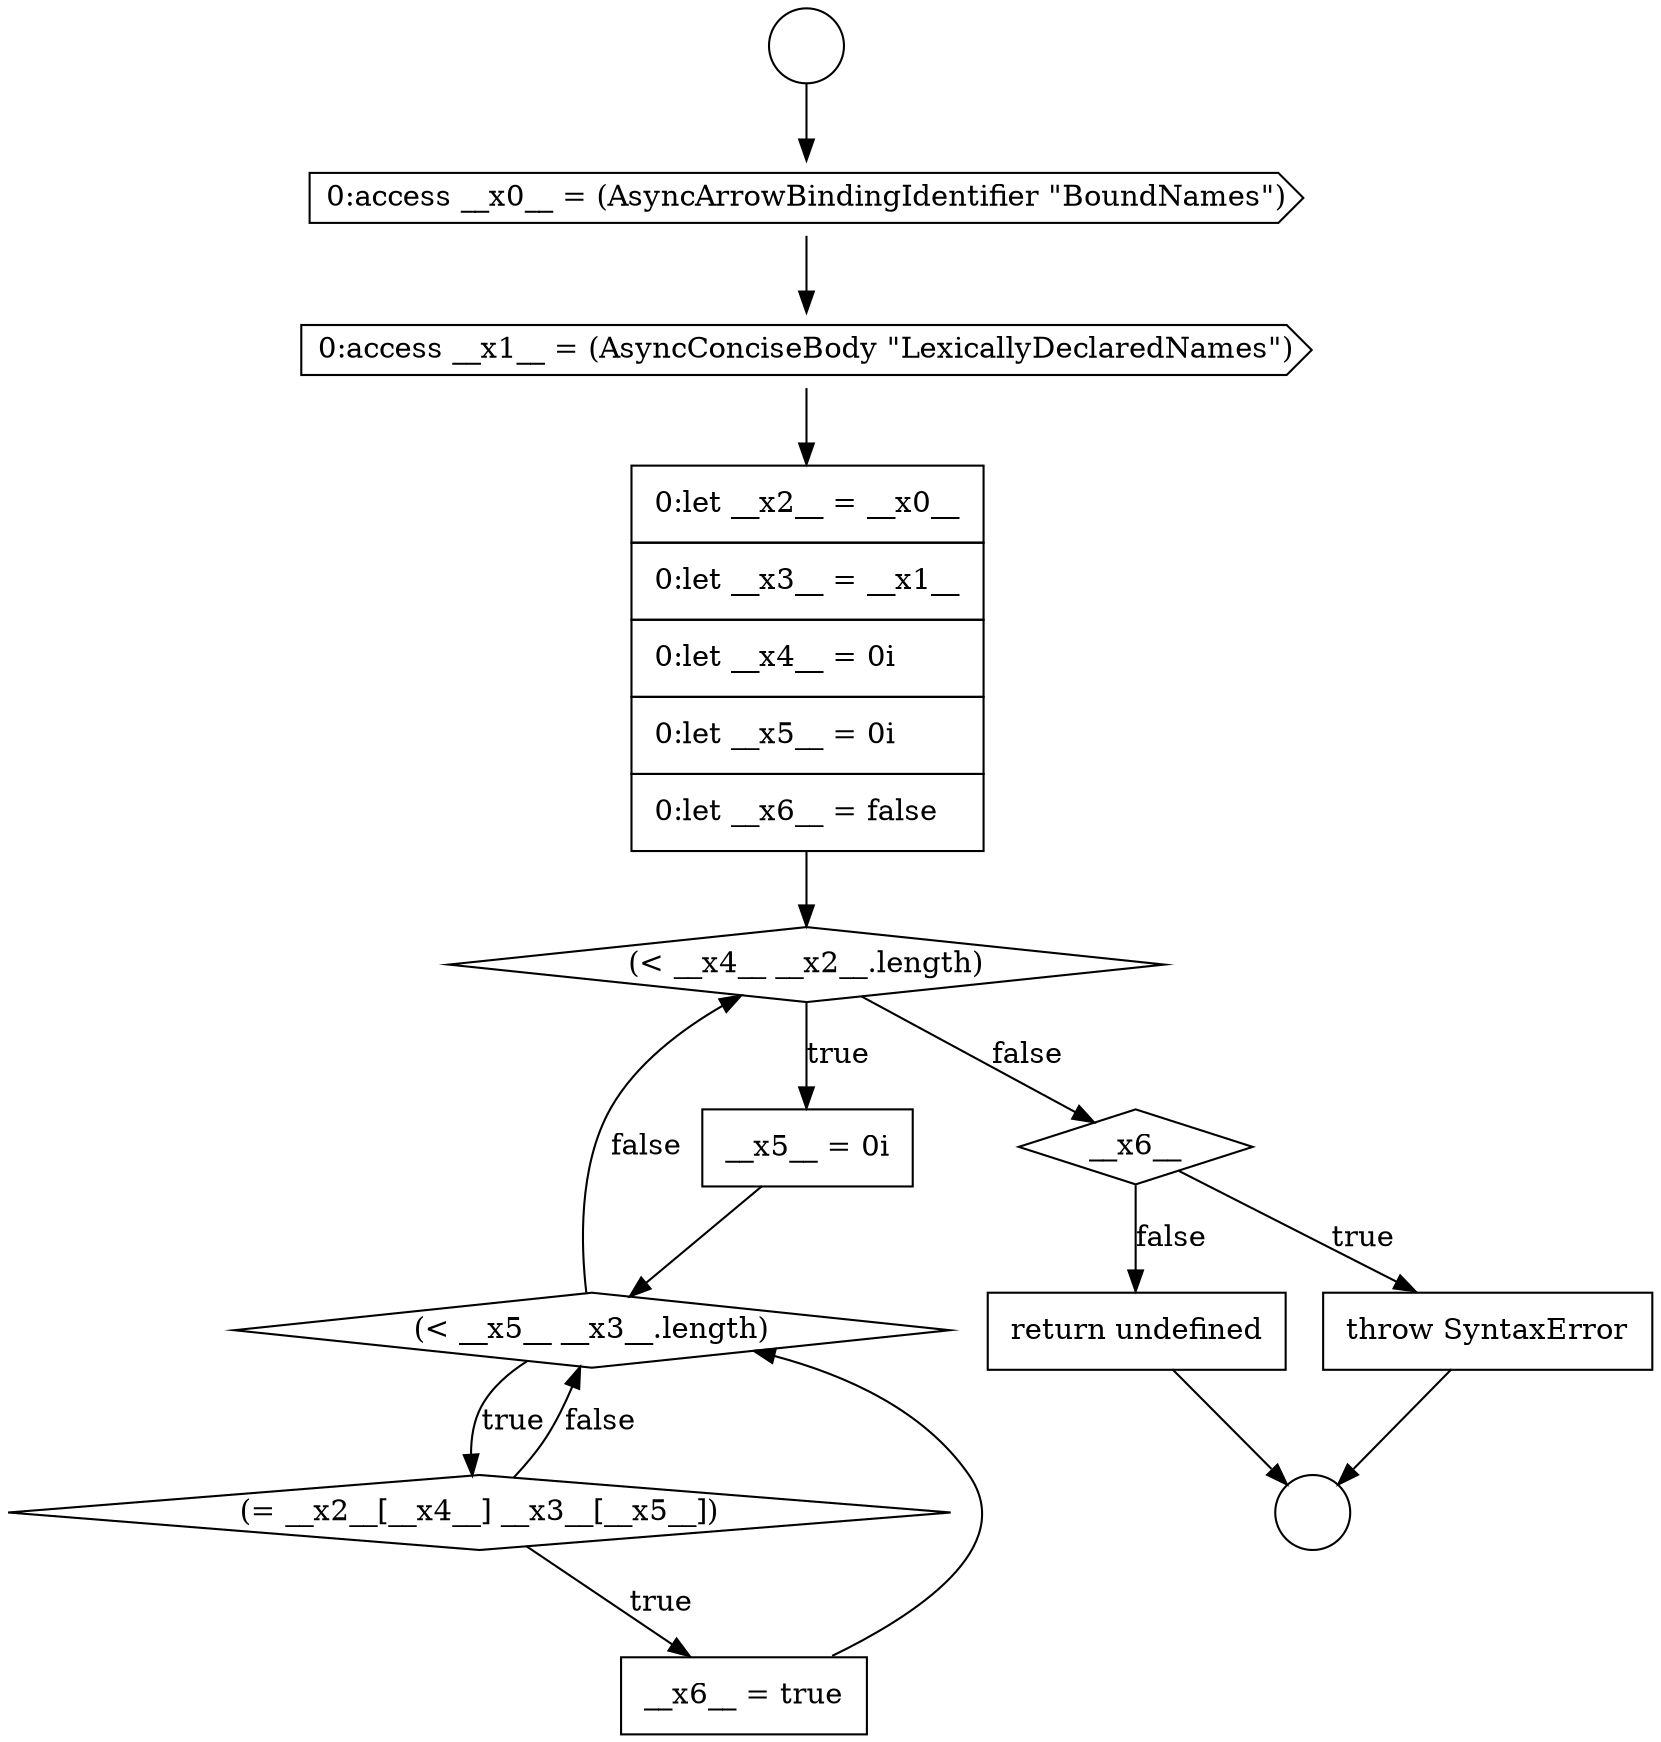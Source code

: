 digraph {
  node19464 [shape=cds, label=<<font color="black">0:access __x1__ = (AsyncConciseBody &quot;LexicallyDeclaredNames&quot;)</font>> color="black" fillcolor="white" style=filled]
  node19462 [shape=circle label=" " color="black" fillcolor="white" style=filled]
  node19468 [shape=diamond, label=<<font color="black">(&lt; __x5__ __x3__.length)</font>> color="black" fillcolor="white" style=filled]
  node19467 [shape=none, margin=0, label=<<font color="black">
    <table border="0" cellborder="1" cellspacing="0" cellpadding="10">
      <tr><td align="left">__x5__ = 0i</td></tr>
    </table>
  </font>> color="black" fillcolor="white" style=filled]
  node19471 [shape=diamond, label=<<font color="black">__x6__</font>> color="black" fillcolor="white" style=filled]
  node19466 [shape=diamond, label=<<font color="black">(&lt; __x4__ __x2__.length)</font>> color="black" fillcolor="white" style=filled]
  node19470 [shape=none, margin=0, label=<<font color="black">
    <table border="0" cellborder="1" cellspacing="0" cellpadding="10">
      <tr><td align="left">__x6__ = true</td></tr>
    </table>
  </font>> color="black" fillcolor="white" style=filled]
  node19465 [shape=none, margin=0, label=<<font color="black">
    <table border="0" cellborder="1" cellspacing="0" cellpadding="10">
      <tr><td align="left">0:let __x2__ = __x0__</td></tr>
      <tr><td align="left">0:let __x3__ = __x1__</td></tr>
      <tr><td align="left">0:let __x4__ = 0i</td></tr>
      <tr><td align="left">0:let __x5__ = 0i</td></tr>
      <tr><td align="left">0:let __x6__ = false</td></tr>
    </table>
  </font>> color="black" fillcolor="white" style=filled]
  node19463 [shape=cds, label=<<font color="black">0:access __x0__ = (AsyncArrowBindingIdentifier &quot;BoundNames&quot;)</font>> color="black" fillcolor="white" style=filled]
  node19461 [shape=circle label=" " color="black" fillcolor="white" style=filled]
  node19469 [shape=diamond, label=<<font color="black">(= __x2__[__x4__] __x3__[__x5__])</font>> color="black" fillcolor="white" style=filled]
  node19473 [shape=none, margin=0, label=<<font color="black">
    <table border="0" cellborder="1" cellspacing="0" cellpadding="10">
      <tr><td align="left">return undefined</td></tr>
    </table>
  </font>> color="black" fillcolor="white" style=filled]
  node19472 [shape=none, margin=0, label=<<font color="black">
    <table border="0" cellborder="1" cellspacing="0" cellpadding="10">
      <tr><td align="left">throw SyntaxError</td></tr>
    </table>
  </font>> color="black" fillcolor="white" style=filled]
  node19465 -> node19466 [ color="black"]
  node19463 -> node19464 [ color="black"]
  node19461 -> node19463 [ color="black"]
  node19466 -> node19467 [label=<<font color="black">true</font>> color="black"]
  node19466 -> node19471 [label=<<font color="black">false</font>> color="black"]
  node19470 -> node19468 [ color="black"]
  node19473 -> node19462 [ color="black"]
  node19471 -> node19472 [label=<<font color="black">true</font>> color="black"]
  node19471 -> node19473 [label=<<font color="black">false</font>> color="black"]
  node19467 -> node19468 [ color="black"]
  node19468 -> node19469 [label=<<font color="black">true</font>> color="black"]
  node19468 -> node19466 [label=<<font color="black">false</font>> color="black"]
  node19469 -> node19470 [label=<<font color="black">true</font>> color="black"]
  node19469 -> node19468 [label=<<font color="black">false</font>> color="black"]
  node19472 -> node19462 [ color="black"]
  node19464 -> node19465 [ color="black"]
}
